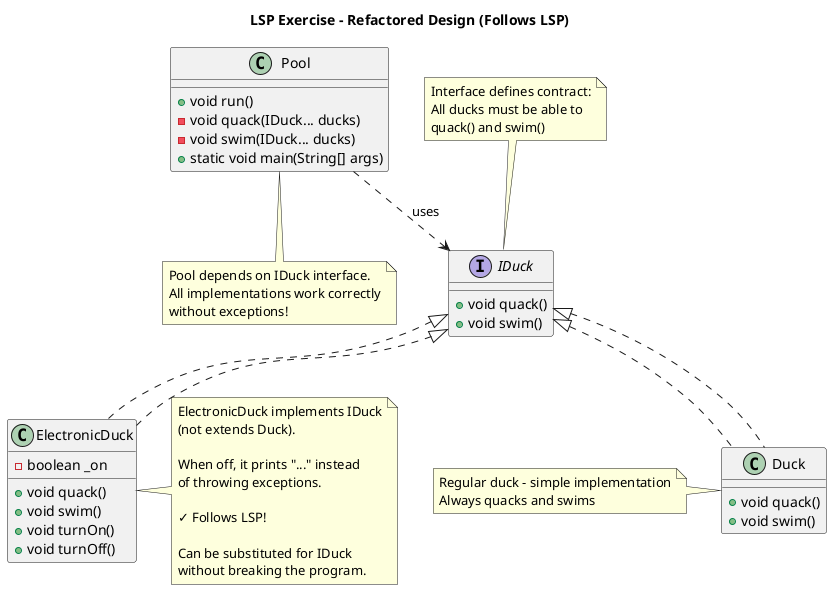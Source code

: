 @startuml LSP_Exercise_Refactored
title LSP Exercise - Refactored Design (Follows LSP)

interface IDuck {
    +void quack()
    +void swim()
}

class Duck implements IDuck {
    +void quack()
    +void swim()
}

class ElectronicDuck implements IDuck {
    -boolean _on
    +void quack()
    +void swim()
    +void turnOn()
    +void turnOff()
}

class Pool {
    +void run()
    -void quack(IDuck... ducks)
    -void swim(IDuck... ducks)
    +static void main(String[] args)
}

IDuck <|.. Duck
IDuck <|.. ElectronicDuck
Pool ..> IDuck : uses

note right of ElectronicDuck
  ElectronicDuck implements IDuck
  (not extends Duck).
  
  When off, it prints "..." instead
  of throwing exceptions.
  
  ✓ Follows LSP!
  
  Can be substituted for IDuck
  without breaking the program.
end note

note top of IDuck
  Interface defines contract:
  All ducks must be able to
  quack() and swim()
end note

note bottom of Pool
  Pool depends on IDuck interface.
  All implementations work correctly
  without exceptions!
end note

note left of Duck
  Regular duck - simple implementation
  Always quacks and swims
end note

@enduml
